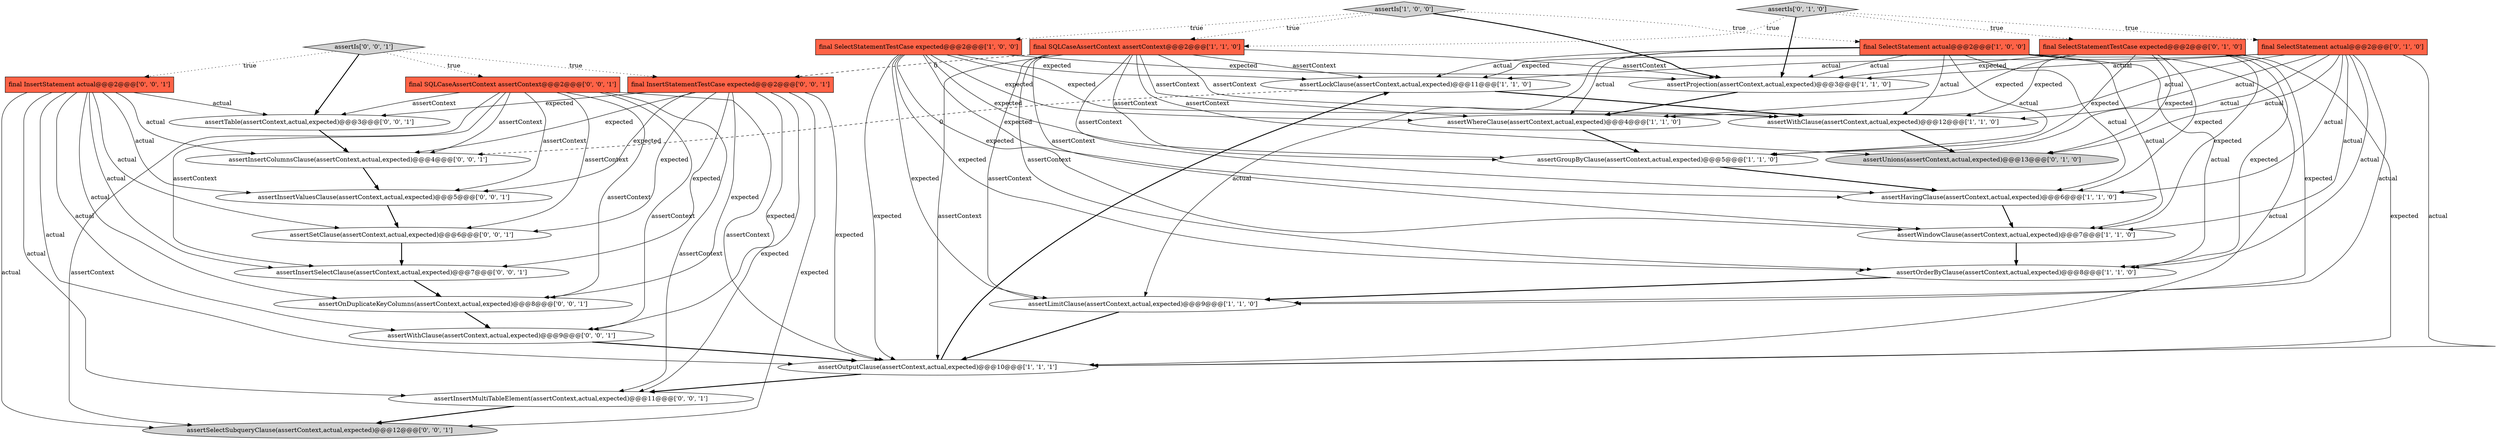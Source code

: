 digraph {
3 [style = filled, label = "assertLockClause(assertContext,actual,expected)@@@11@@@['1', '1', '0']", fillcolor = white, shape = ellipse image = "AAA0AAABBB1BBB"];
10 [style = filled, label = "assertProjection(assertContext,actual,expected)@@@3@@@['1', '1', '0']", fillcolor = white, shape = ellipse image = "AAA0AAABBB1BBB"];
11 [style = filled, label = "assertGroupByClause(assertContext,actual,expected)@@@5@@@['1', '1', '0']", fillcolor = white, shape = ellipse image = "AAA0AAABBB1BBB"];
15 [style = filled, label = "final SelectStatementTestCase expected@@@2@@@['0', '1', '0']", fillcolor = tomato, shape = box image = "AAA0AAABBB2BBB"];
25 [style = filled, label = "assertIs['0', '0', '1']", fillcolor = lightgray, shape = diamond image = "AAA0AAABBB3BBB"];
30 [style = filled, label = "assertInsertColumnsClause(assertContext,actual,expected)@@@4@@@['0', '0', '1']", fillcolor = white, shape = ellipse image = "AAA0AAABBB3BBB"];
24 [style = filled, label = "assertTable(assertContext,actual,expected)@@@3@@@['0', '0', '1']", fillcolor = white, shape = ellipse image = "AAA0AAABBB3BBB"];
29 [style = filled, label = "final InsertStatementTestCase expected@@@2@@@['0', '0', '1']", fillcolor = tomato, shape = box image = "AAA0AAABBB3BBB"];
1 [style = filled, label = "final SelectStatementTestCase expected@@@2@@@['1', '0', '0']", fillcolor = tomato, shape = box image = "AAA0AAABBB1BBB"];
28 [style = filled, label = "assertInsertSelectClause(assertContext,actual,expected)@@@7@@@['0', '0', '1']", fillcolor = white, shape = ellipse image = "AAA0AAABBB3BBB"];
9 [style = filled, label = "assertLimitClause(assertContext,actual,expected)@@@9@@@['1', '1', '0']", fillcolor = white, shape = ellipse image = "AAA0AAABBB1BBB"];
12 [style = filled, label = "final SQLCaseAssertContext assertContext@@@2@@@['1', '1', '0']", fillcolor = tomato, shape = box image = "AAA0AAABBB1BBB"];
13 [style = filled, label = "assertWhereClause(assertContext,actual,expected)@@@4@@@['1', '1', '0']", fillcolor = white, shape = ellipse image = "AAA0AAABBB1BBB"];
19 [style = filled, label = "assertOnDuplicateKeyColumns(assertContext,actual,expected)@@@8@@@['0', '0', '1']", fillcolor = white, shape = ellipse image = "AAA0AAABBB3BBB"];
8 [style = filled, label = "assertHavingClause(assertContext,actual,expected)@@@6@@@['1', '1', '0']", fillcolor = white, shape = ellipse image = "AAA0AAABBB1BBB"];
22 [style = filled, label = "assertInsertMultiTableElement(assertContext,actual,expected)@@@11@@@['0', '0', '1']", fillcolor = white, shape = ellipse image = "AAA0AAABBB3BBB"];
0 [style = filled, label = "assertIs['1', '0', '0']", fillcolor = lightgray, shape = diamond image = "AAA0AAABBB1BBB"];
4 [style = filled, label = "assertOutputClause(assertContext,actual,expected)@@@10@@@['1', '1', '1']", fillcolor = white, shape = ellipse image = "AAA0AAABBB1BBB"];
20 [style = filled, label = "assertInsertValuesClause(assertContext,actual,expected)@@@5@@@['0', '0', '1']", fillcolor = white, shape = ellipse image = "AAA0AAABBB3BBB"];
14 [style = filled, label = "final SelectStatement actual@@@2@@@['0', '1', '0']", fillcolor = tomato, shape = box image = "AAA0AAABBB2BBB"];
2 [style = filled, label = "assertWindowClause(assertContext,actual,expected)@@@7@@@['1', '1', '0']", fillcolor = white, shape = ellipse image = "AAA0AAABBB1BBB"];
5 [style = filled, label = "assertWithClause(assertContext,actual,expected)@@@12@@@['1', '1', '0']", fillcolor = white, shape = ellipse image = "AAA0AAABBB1BBB"];
17 [style = filled, label = "assertUnions(assertContext,actual,expected)@@@13@@@['0', '1', '0']", fillcolor = lightgray, shape = ellipse image = "AAA1AAABBB2BBB"];
18 [style = filled, label = "assertSelectSubqueryClause(assertContext,actual,expected)@@@12@@@['0', '0', '1']", fillcolor = lightgray, shape = ellipse image = "AAA0AAABBB3BBB"];
23 [style = filled, label = "final InsertStatement actual@@@2@@@['0', '0', '1']", fillcolor = tomato, shape = box image = "AAA0AAABBB3BBB"];
6 [style = filled, label = "assertOrderByClause(assertContext,actual,expected)@@@8@@@['1', '1', '0']", fillcolor = white, shape = ellipse image = "AAA0AAABBB1BBB"];
26 [style = filled, label = "final SQLCaseAssertContext assertContext@@@2@@@['0', '0', '1']", fillcolor = tomato, shape = box image = "AAA0AAABBB3BBB"];
16 [style = filled, label = "assertIs['0', '1', '0']", fillcolor = lightgray, shape = diamond image = "AAA0AAABBB2BBB"];
7 [style = filled, label = "final SelectStatement actual@@@2@@@['1', '0', '0']", fillcolor = tomato, shape = box image = "AAA0AAABBB1BBB"];
27 [style = filled, label = "assertSetClause(assertContext,actual,expected)@@@6@@@['0', '0', '1']", fillcolor = white, shape = ellipse image = "AAA0AAABBB3BBB"];
21 [style = filled, label = "assertWithClause(assertContext,actual,expected)@@@9@@@['0', '0', '1']", fillcolor = white, shape = ellipse image = "AAA0AAABBB3BBB"];
20->27 [style = bold, label=""];
23->28 [style = solid, label="actual"];
14->2 [style = solid, label="actual"];
23->22 [style = solid, label="actual"];
23->18 [style = solid, label="actual"];
7->13 [style = solid, label="actual"];
4->22 [style = bold, label=""];
25->26 [style = dotted, label="true"];
16->15 [style = dotted, label="true"];
14->6 [style = solid, label="actual"];
1->10 [style = solid, label="expected"];
5->17 [style = bold, label=""];
13->11 [style = bold, label=""];
26->22 [style = solid, label="assertContext"];
14->10 [style = solid, label="actual"];
26->18 [style = solid, label="assertContext"];
14->4 [style = solid, label="actual"];
23->19 [style = solid, label="actual"];
21->4 [style = bold, label=""];
23->4 [style = solid, label="actual"];
1->13 [style = solid, label="expected"];
4->3 [style = bold, label=""];
15->3 [style = solid, label="expected"];
12->17 [style = solid, label="assertContext"];
23->27 [style = solid, label="actual"];
14->17 [style = solid, label="actual"];
12->9 [style = solid, label="assertContext"];
0->1 [style = dotted, label="true"];
26->21 [style = solid, label="assertContext"];
1->11 [style = solid, label="expected"];
15->8 [style = solid, label="expected"];
27->28 [style = bold, label=""];
25->29 [style = dotted, label="true"];
0->7 [style = dotted, label="true"];
16->14 [style = dotted, label="true"];
28->19 [style = bold, label=""];
0->12 [style = dotted, label="true"];
15->10 [style = solid, label="expected"];
26->28 [style = solid, label="assertContext"];
7->3 [style = solid, label="actual"];
7->10 [style = solid, label="actual"];
1->8 [style = solid, label="expected"];
8->2 [style = bold, label=""];
26->24 [style = solid, label="assertContext"];
12->5 [style = solid, label="assertContext"];
1->9 [style = solid, label="expected"];
29->27 [style = solid, label="expected"];
26->30 [style = solid, label="assertContext"];
26->20 [style = solid, label="assertContext"];
29->22 [style = solid, label="expected"];
15->5 [style = solid, label="expected"];
7->4 [style = solid, label="actual"];
29->4 [style = solid, label="expected"];
7->2 [style = solid, label="actual"];
9->4 [style = bold, label=""];
12->3 [style = solid, label="assertContext"];
12->6 [style = solid, label="assertContext"];
7->9 [style = solid, label="actual"];
23->24 [style = solid, label="actual"];
23->30 [style = solid, label="actual"];
14->5 [style = solid, label="actual"];
3->30 [style = dashed, label="0"];
15->4 [style = solid, label="expected"];
1->2 [style = solid, label="expected"];
12->8 [style = solid, label="assertContext"];
16->10 [style = bold, label=""];
7->6 [style = solid, label="actual"];
26->4 [style = solid, label="assertContext"];
12->4 [style = solid, label="assertContext"];
12->11 [style = solid, label="assertContext"];
15->2 [style = solid, label="expected"];
30->20 [style = bold, label=""];
7->8 [style = solid, label="actual"];
14->9 [style = solid, label="actual"];
14->8 [style = solid, label="actual"];
10->13 [style = bold, label=""];
11->8 [style = bold, label=""];
12->29 [style = dashed, label="0"];
15->6 [style = solid, label="expected"];
22->18 [style = bold, label=""];
23->20 [style = solid, label="actual"];
26->19 [style = solid, label="assertContext"];
2->6 [style = bold, label=""];
1->3 [style = solid, label="expected"];
12->2 [style = solid, label="assertContext"];
15->11 [style = solid, label="expected"];
14->3 [style = solid, label="actual"];
15->13 [style = solid, label="expected"];
23->21 [style = solid, label="actual"];
29->21 [style = solid, label="expected"];
25->24 [style = bold, label=""];
1->6 [style = solid, label="expected"];
7->11 [style = solid, label="actual"];
15->17 [style = solid, label="expected"];
24->30 [style = bold, label=""];
3->5 [style = bold, label=""];
1->5 [style = solid, label="expected"];
29->19 [style = solid, label="expected"];
6->9 [style = bold, label=""];
0->10 [style = bold, label=""];
19->21 [style = bold, label=""];
16->12 [style = dotted, label="true"];
29->20 [style = solid, label="expected"];
1->4 [style = solid, label="expected"];
12->13 [style = solid, label="assertContext"];
7->5 [style = solid, label="actual"];
14->13 [style = solid, label="actual"];
14->11 [style = solid, label="actual"];
26->27 [style = solid, label="assertContext"];
29->28 [style = solid, label="expected"];
12->10 [style = solid, label="assertContext"];
29->24 [style = solid, label="expected"];
29->30 [style = solid, label="expected"];
29->18 [style = solid, label="expected"];
25->23 [style = dotted, label="true"];
15->9 [style = solid, label="expected"];
}
